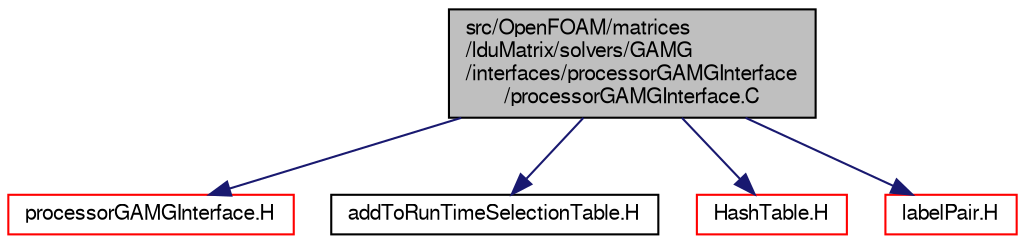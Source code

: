 digraph "src/OpenFOAM/matrices/lduMatrix/solvers/GAMG/interfaces/processorGAMGInterface/processorGAMGInterface.C"
{
  bgcolor="transparent";
  edge [fontname="FreeSans",fontsize="10",labelfontname="FreeSans",labelfontsize="10"];
  node [fontname="FreeSans",fontsize="10",shape=record];
  Node0 [label="src/OpenFOAM/matrices\l/lduMatrix/solvers/GAMG\l/interfaces/processorGAMGInterface\l/processorGAMGInterface.C",height=0.2,width=0.4,color="black", fillcolor="grey75", style="filled", fontcolor="black"];
  Node0 -> Node1 [color="midnightblue",fontsize="10",style="solid",fontname="FreeSans"];
  Node1 [label="processorGAMGInterface.H",height=0.2,width=0.4,color="red",URL="$a10955.html"];
  Node0 -> Node140 [color="midnightblue",fontsize="10",style="solid",fontname="FreeSans"];
  Node140 [label="addToRunTimeSelectionTable.H",height=0.2,width=0.4,color="black",URL="$a09263.html",tooltip="Macros for easy insertion into run-time selection tables. "];
  Node0 -> Node69 [color="midnightblue",fontsize="10",style="solid",fontname="FreeSans"];
  Node69 [label="HashTable.H",height=0.2,width=0.4,color="red",URL="$a08477.html"];
  Node0 -> Node141 [color="midnightblue",fontsize="10",style="solid",fontname="FreeSans"];
  Node141 [label="labelPair.H",height=0.2,width=0.4,color="red",URL="$a12431.html"];
}
